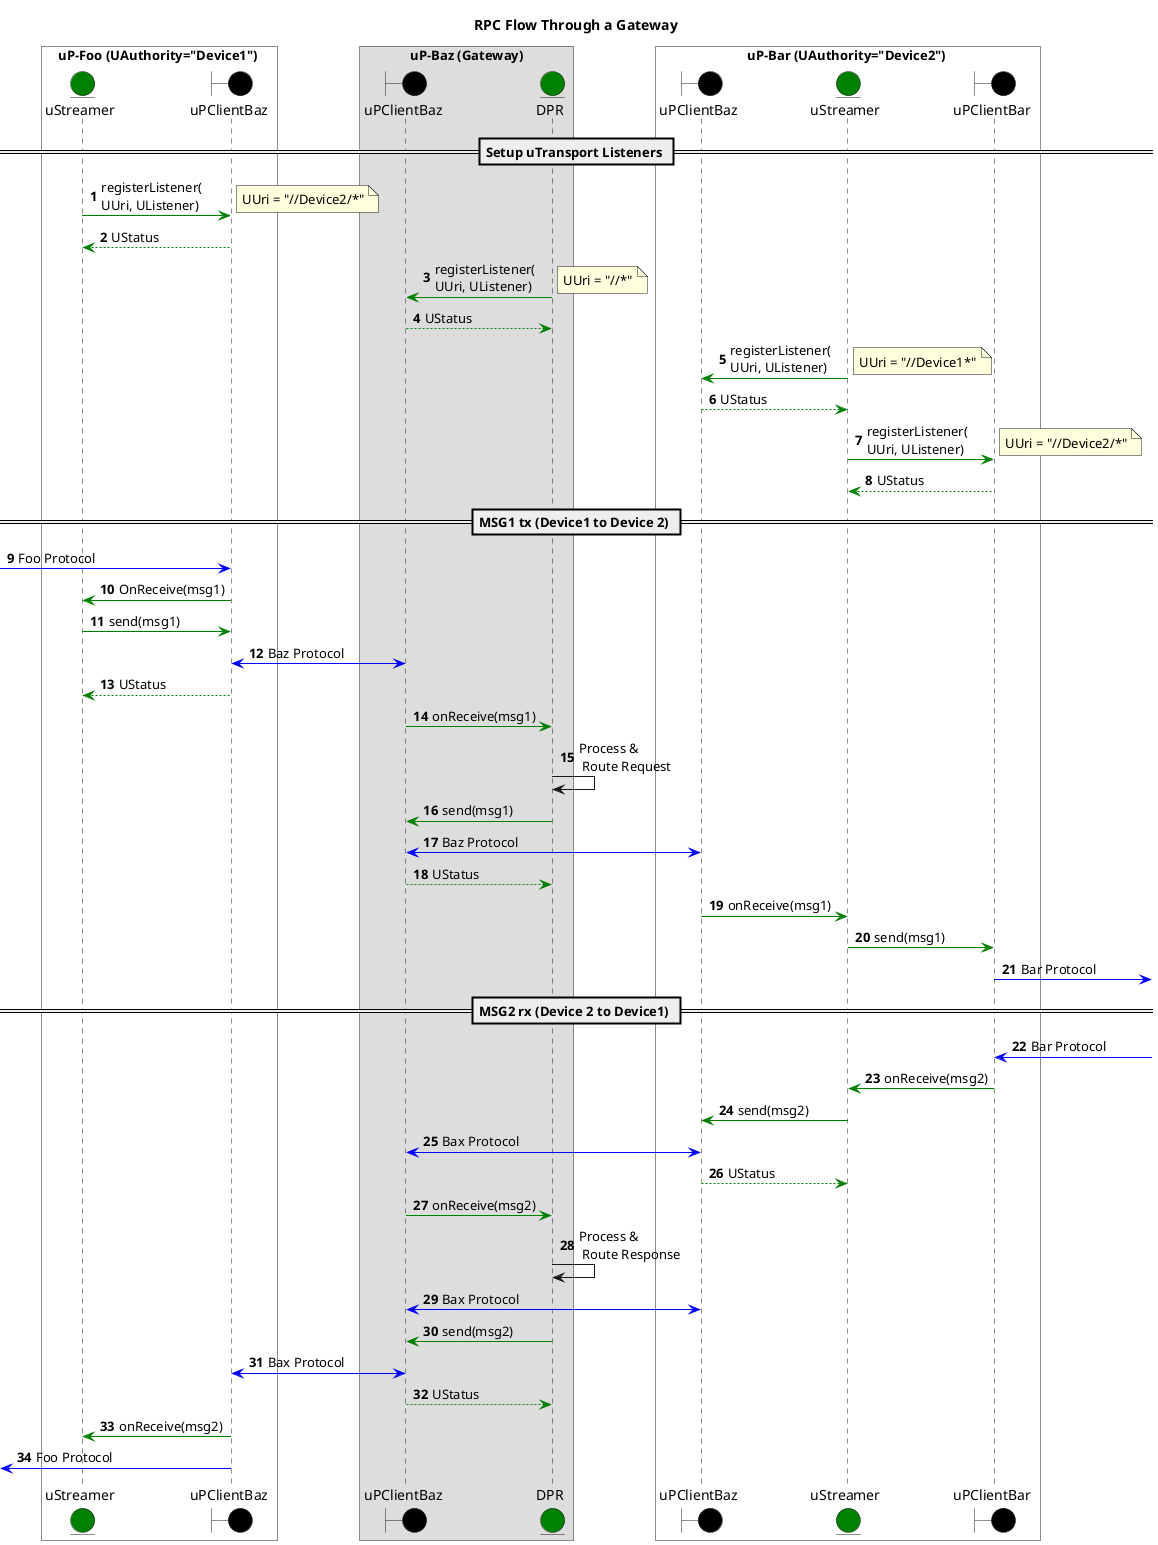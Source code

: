 @startuml
'https://plantuml.com/sequence-diagram

skinparam BoxPadding 40

autonumber
title RPC Flow Through a Gateway

box uP-Foo (UAuthority="Device1") #white
	entity uStreamer as uS1 #green
	boundary uPClientBaz as upc3 #black
end box

box uP-Baz (Gateway)
	boundary uPClientBaz as upc4 #black
	entity DPR #green
end box

box uP-Bar (UAuthority="Device2") #white
	boundary uPClientBaz as upc5 #black
	entity uStreamer as uS2 #green
	boundary uPClientBar as upc6 #black
end box

== Setup uTransport Listeners ==
uS1 -[#green]>upc3: registerListener(\nUUri, UListener)
note right
	UUri = "//Device2/*"
end note
upc3 -[#green]->uS1: UStatus


DPR -[#green]>upc4: registerListener(\nUUri, UListener)
note right
	UUri = "//*"
end note
upc4 -[#green]->DPR: UStatus


uS2 -[#green]>upc5: registerListener(\nUUri, UListener)
note right
	UUri = "//Device1*"
end note
upc5 -[#green]->uS2: UStatus
uS2 -[#green]>upc6: registerListener(\nUUri, UListener)
note right
	UUri = "//Device2/*"
end note
upc6 -[#green]->uS2: UStatus

== MSG1 tx (Device1 to Device 2) ==
 -[#blue]> upc3: Foo Protocol
upc3 -[#green]>uS1: OnReceive(msg1)
uS1 -[#green]> upc3: send(msg1)
upc3 <-[#blue]> upc4: Baz Protocol
upc3 -[#green]-> uS1: UStatus

upc4 -[#green]> DPR: onReceive(msg1)
DPR ->DPR: Process &\n Route Request

DPR -[#green]> upc4: send(msg1)
upc4 <-[#blue]> upc5: Baz Protocol
upc4 -[#green]-> DPR: UStatus

upc5 -[#green]> uS2: onReceive(msg1)
uS2 -[#green]> upc6: send(msg1)
upc6 -[#blue]> : Bar Protocol

== MSG2 rx (Device 2 to Device1) ==
upc6 <[#blue]-: Bar Protocol
upc6 -[#green]> uS2: onReceive(msg2)
uS2 -[#green]>upc5: send(msg2)
upc5 <-[#blue]> upc4: Bax Protocol
upc5 -[#green]->uS2: UStatus


upc4 -[#green]> DPR: onReceive(msg2)
DPR ->DPR: Process &\n Route Response
upc5 <-[#blue]> upc4: Bax Protocol
DPR -[#green]>upc4: send(msg2)
upc4 <-[#blue]> upc3: Bax Protocol
upc4 -[#green]->DPR: UStatus

upc3 -[#green]> uS1: onReceive(msg2)
<[#blue]- upc3: Foo Protocol
@enduml